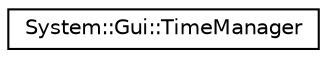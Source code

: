 digraph G
{
  edge [fontname="Helvetica",fontsize="10",labelfontname="Helvetica",labelfontsize="10"];
  node [fontname="Helvetica",fontsize="10",shape=record];
  rankdir="LR";
  Node1 [label="System::Gui::TimeManager",height=0.2,width=0.4,color="black", fillcolor="white", style="filled",URL="$class_system_1_1_gui_1_1_time_manager.html"];
}
